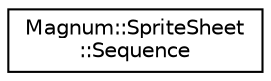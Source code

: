 digraph "圖形化之類別階層"
{
  edge [fontname="Helvetica",fontsize="10",labelfontname="Helvetica",labelfontsize="10"];
  node [fontname="Helvetica",fontsize="10",shape=record];
  rankdir="LR";
  Node1 [label="Magnum::SpriteSheet\l::Sequence",height=0.2,width=0.4,color="black", fillcolor="white", style="filled",URL="$class_magnum_1_1_sprite_sheet_1_1_sequence.html"];
}
